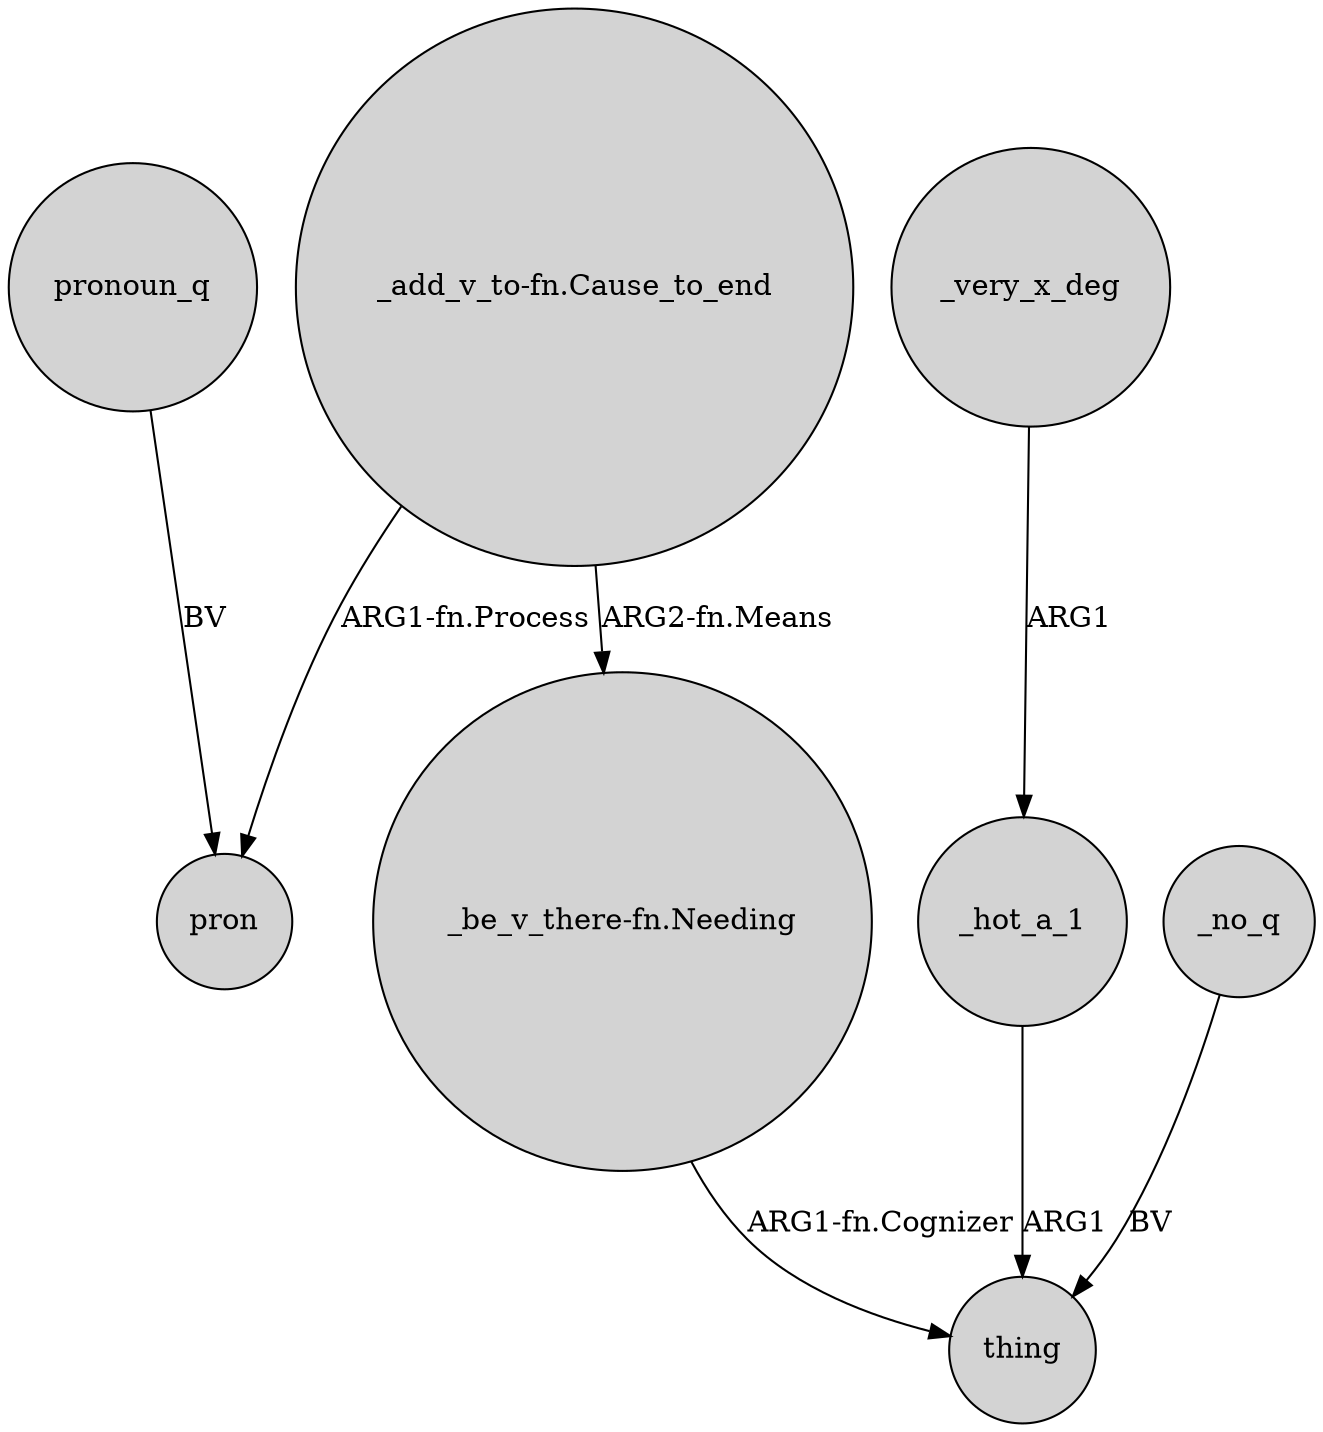 digraph {
	node [shape=circle style=filled]
	pronoun_q -> pron [label=BV]
	"_be_v_there-fn.Needing" -> thing [label="ARG1-fn.Cognizer"]
	"_add_v_to-fn.Cause_to_end" -> "_be_v_there-fn.Needing" [label="ARG2-fn.Means"]
	_very_x_deg -> _hot_a_1 [label=ARG1]
	_hot_a_1 -> thing [label=ARG1]
	"_add_v_to-fn.Cause_to_end" -> pron [label="ARG1-fn.Process"]
	_no_q -> thing [label=BV]
}
